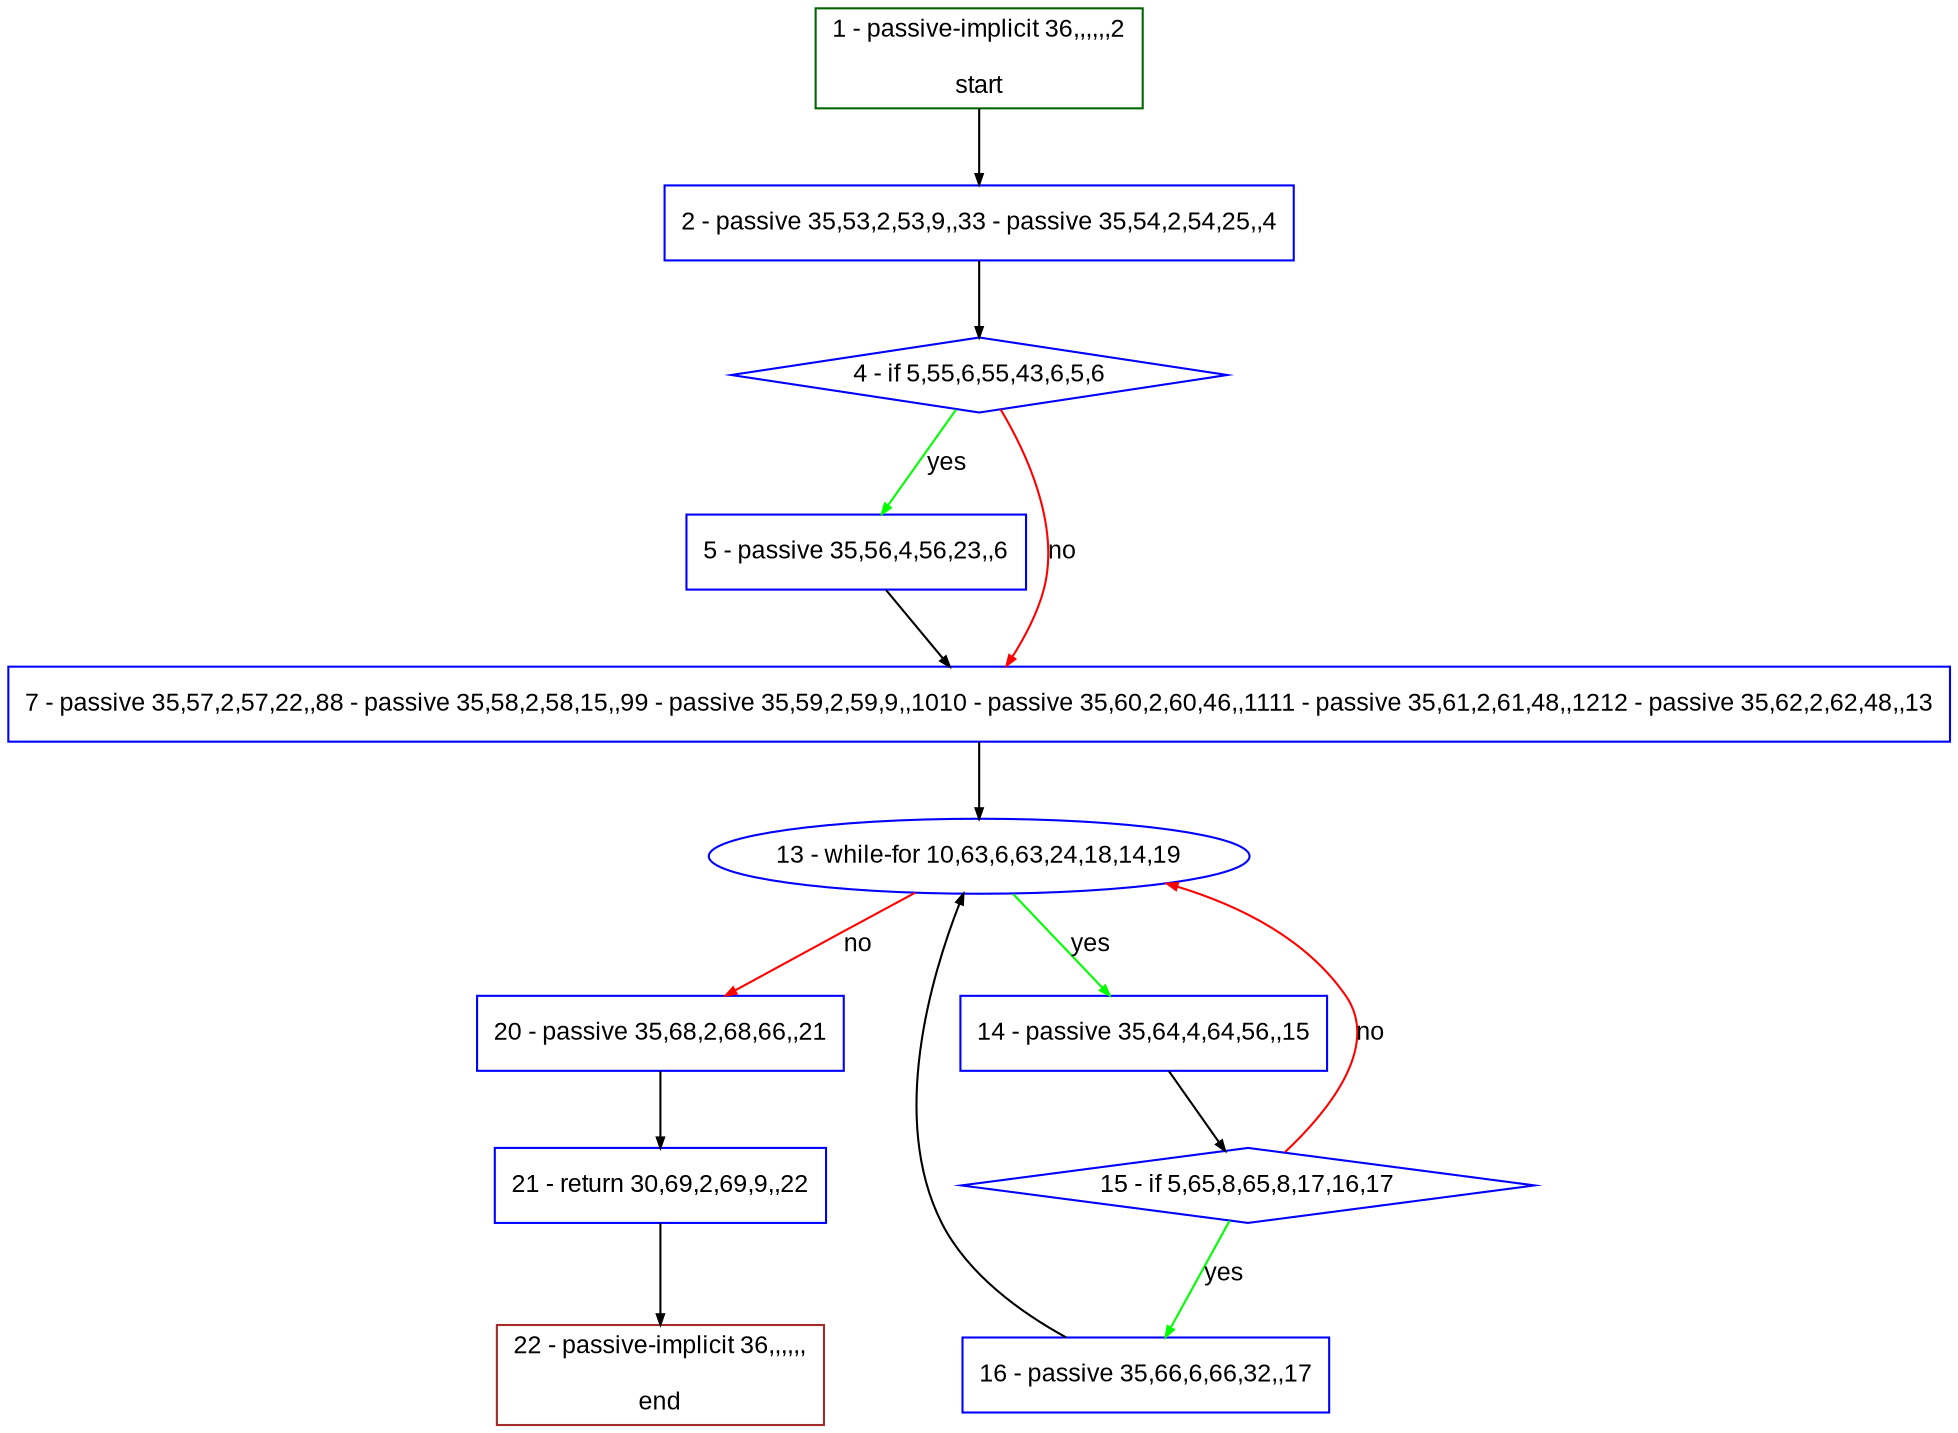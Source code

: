 digraph "" {
  graph [pack="true", label="", fontsize="12", packmode="clust", fontname="Arial", fillcolor="#FFFFCC", bgcolor="white", style="rounded,filled", compound="true"];
  node [node_initialized="no", label="", color="grey", fontsize="12", fillcolor="white", fontname="Arial", style="filled", shape="rectangle", compound="true", fixedsize="false"];
  edge [fontcolor="black", arrowhead="normal", arrowtail="none", arrowsize="0.5", ltail="", label="", color="black", fontsize="12", lhead="", fontname="Arial", dir="forward", compound="true"];
  __N1 [label="2 - passive 35,53,2,53,9,,33 - passive 35,54,2,54,25,,4", color="#0000ff", fillcolor="#ffffff", style="filled", shape="box"];
  __N2 [label="1 - passive-implicit 36,,,,,,2\n\nstart", color="#006400", fillcolor="#ffffff", style="filled", shape="box"];
  __N3 [label="4 - if 5,55,6,55,43,6,5,6", color="#0000ff", fillcolor="#ffffff", style="filled", shape="diamond"];
  __N4 [label="5 - passive 35,56,4,56,23,,6", color="#0000ff", fillcolor="#ffffff", style="filled", shape="box"];
  __N5 [label="7 - passive 35,57,2,57,22,,88 - passive 35,58,2,58,15,,99 - passive 35,59,2,59,9,,1010 - passive 35,60,2,60,46,,1111 - passive 35,61,2,61,48,,1212 - passive 35,62,2,62,48,,13", color="#0000ff", fillcolor="#ffffff", style="filled", shape="box"];
  __N6 [label="13 - while-for 10,63,6,63,24,18,14,19", color="#0000ff", fillcolor="#ffffff", style="filled", shape="oval"];
  __N7 [label="14 - passive 35,64,4,64,56,,15", color="#0000ff", fillcolor="#ffffff", style="filled", shape="box"];
  __N8 [label="20 - passive 35,68,2,68,66,,21", color="#0000ff", fillcolor="#ffffff", style="filled", shape="box"];
  __N9 [label="15 - if 5,65,8,65,8,17,16,17", color="#0000ff", fillcolor="#ffffff", style="filled", shape="diamond"];
  __N10 [label="16 - passive 35,66,6,66,32,,17", color="#0000ff", fillcolor="#ffffff", style="filled", shape="box"];
  __N11 [label="21 - return 30,69,2,69,9,,22", color="#0000ff", fillcolor="#ffffff", style="filled", shape="box"];
  __N12 [label="22 - passive-implicit 36,,,,,,\n\nend", color="#a52a2a", fillcolor="#ffffff", style="filled", shape="box"];
  __N2 -> __N1 [arrowhead="normal", arrowtail="none", color="#000000", label="", dir="forward"];
  __N1 -> __N3 [arrowhead="normal", arrowtail="none", color="#000000", label="", dir="forward"];
  __N3 -> __N4 [arrowhead="normal", arrowtail="none", color="#00ff00", label="yes", dir="forward"];
  __N3 -> __N5 [arrowhead="normal", arrowtail="none", color="#ff0000", label="no", dir="forward"];
  __N4 -> __N5 [arrowhead="normal", arrowtail="none", color="#000000", label="", dir="forward"];
  __N5 -> __N6 [arrowhead="normal", arrowtail="none", color="#000000", label="", dir="forward"];
  __N6 -> __N7 [arrowhead="normal", arrowtail="none", color="#00ff00", label="yes", dir="forward"];
  __N6 -> __N8 [arrowhead="normal", arrowtail="none", color="#ff0000", label="no", dir="forward"];
  __N7 -> __N9 [arrowhead="normal", arrowtail="none", color="#000000", label="", dir="forward"];
  __N9 -> __N6 [arrowhead="normal", arrowtail="none", color="#ff0000", label="no", dir="forward"];
  __N9 -> __N10 [arrowhead="normal", arrowtail="none", color="#00ff00", label="yes", dir="forward"];
  __N10 -> __N6 [arrowhead="normal", arrowtail="none", color="#000000", label="", dir="forward"];
  __N8 -> __N11 [arrowhead="normal", arrowtail="none", color="#000000", label="", dir="forward"];
  __N11 -> __N12 [arrowhead="normal", arrowtail="none", color="#000000", label="", dir="forward"];
}
